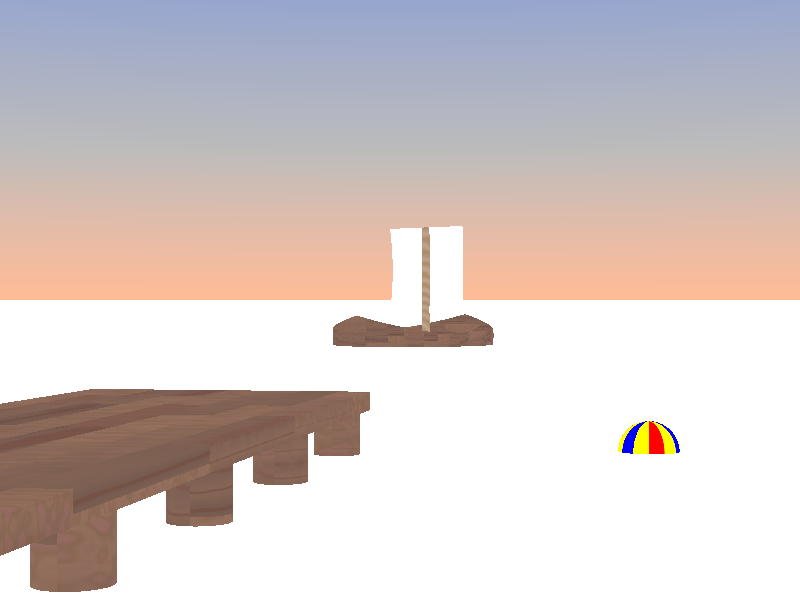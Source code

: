 #include "textures.inc"
#include "colors.inc"
#include "glass.inc"
#include "stars.inc"
#include "woods.inc"

//avconv -r 10 -i assignment1%02d.png -b:v 1000k test.mov
//avconv -r 15 -i assignment1%02d.png scale=320:240 -b:v 1000k burns_t.avi


global_settings { assumed_gamma 1.0 }

#if(clock<=0.7)
  #if(clock<=0.5)
    #declare bl = clock+0.3;
    #declare gr = clock+0.5;
  #else
    #declare bl = clock+0.3;
    #declare gr = 1;
  #end
#else
  #declare bl = 1;
  #declare gr = 1;
#end

#if(mod(clock,0.3)<0.15)
  #declare bob = 0+mod(clock,0.3)/3;
#else
  #declare bob = 0.1-mod(clock,0.3)/3;
#end

#if(mod(clock,0.5)<0.25)
  #declare boa =0+mod(clock,0.5)/5;
#else
  #declare boa = 0.1-mod(clock,0.5)/5;
#end

#declare light_wood = pigment { P_WoodGrain2A  color_map { M_Wood2A } }
#declare  dark_wood = pigment { P_WoodGrain12A color_map { M_Wood12A } }

#declare board_length = 1.5;
#declare board_width = 0.25;

light_source{<-5,100,-30> rgb<gr/6,gr/8,bl/7> shadowless}

camera {right x*1024/768
        angle 30
        location  <0.0 , 1.0 ,-3.0>
        look_at   <-0.5 , 1.0 , 0.0>}

sphere{ <0,0,0>,0.4 scale <30,30,30> rotate<0,0,0> translate<-0.5,(clock*100)-25,1000>
        texture{ pigment{rgb<1,0.9,0.5>} finish{ambient 1}
                 normal{ripples 0.7
                     scale 1.25
                     turbulence 1.5
                     translate< 1.5,0,2>}}
      }

// sky ---------------------------
sphere{<0,0,0>,1 hollow
 texture{
  pigment{gradient <0,1,0>
          color_map{
           [0.0 color rgb<1,gr,bl>]
           [0.1-(clock/10) color rgb<gr,gr,gr>]
           [0.3-(clock/10) color rgb<0.1,0.25,0.75>] }
         } // end pigment
  finish {ambient bl diffuse 0}
  } // end of texture
 scale 10000
 }


// fog -------------
fog { fog_type   2
      distance   1000
      color      color rgbf<1,gr,bl,1>
      fog_offset 0.1
      fog_alt    1.5
      turbulence 1.8
    }

// ground -----------------------------
plane{<0,1,0>, 0  translate<0,-1.5,0>
       texture{pigment{color LightWood*0.5}
               normal {bumps 0.25
                       scale 0.05}
               finish {ambient 0
                       diffuse 0.85}
               }// end of texture
       }// end of plane 1

// sea water --------------------------
plane{<0,1,0>, 0
      texture{ Glass
              normal{ripples 1+clock
                     scale 1.25
                     turbulence 1.5+clock
                     translate< 0,0,-clock>}
              finish{ambient 0 diffuse 0.55
                     brilliance 3.0 phong 0.8 phong_size 120
                     reflection 1 }
             }// end of texture
     interior{I_Glass}
     }// end of plane 2
//-------------------------------------

#declare PlankNormal =
  normal
  { gradient x 2 slope_map { [0 <0,1>][.05 <1,0>][.95 <1,0>][1 <0,-1>] }
    scale 2
  };


union{
    cylinder{
            <0,-1,0>, <0,0.3,0>, 0.15 translate<0,0,0>
            }
    cylinder{
            <0,-1,0>, <0,0.3,0>, 0.15 translate<-1.5,0,0>
            }
    cylinder{
            <0,-1,0>, <0,0.3,0>, 0.15 translate<0,0,1.5>
            }
    cylinder{
            <0,-1,0>, <0,0.3,0>, 0.15 translate<-1.5,0,1.5>
            }
    cylinder{
            <0,-1,0>, <0,0.3,0>, 0.15 translate<0,0,-1.5>
            }
    cylinder{
            <0,-1,0>, <0,0.3,0>, 0.15 translate<0,0,-3>
            }
    box{
            <-1.7,0.28,-6>, <0.2,0.4,1.6>
       }
            translate<-2,0,5>
            pigment { gradient y
                pigment_map { [ 0.0 light_wood ]
                              [ 1.0 dark_wood ] }
                warp { repeat board_length*z offset 0.28*y }
                warp { repeat board_width*x offset board_length*5/2*z } }
            normal {	quilted 0.25
                      control0 0.0
                      control1 0.66
                      bump_size 0.25
                      scale <board_width,1,board_length>
                      warp { repeat board_length *z  }
                      warp { repeat board_width*x offset board_length*1.5*z } }
            finish { phong 1 }



    }

sphere{<0,0,0>, 0.2
      texture {
                pigment {
                    radial
                    color_map {
                        [ 0.0   color Blue ]
                        [ 0.24  color Blue ]
                        [ 0.25  color Yellow ]
                        [ 0.49  color Yellow ]
                        [ 0.5   color Red ]
                        [ 0.74  color Red ]
                        [ 0.75  color Yellow ]
                        [ 0.99  color Yellow ]
                    }
                    frequency 3
                }
                finish {
                    phong 1.0
                    phong_size 40
                    specular    1.0
                    roughness   0.01
                    brilliance  2.0
                    ambient clock/10
                }
      }
      rotate<clock*50,-clock*100,clock*100>
      translate<-clock/2,bob,7>
}

#declare boat=difference{
intersection{
      sphere{
            <0,0,0.5>, 2
      }
      sphere{
            <0,0,0>, 2
      }
}
sphere{
      <0,1,0.25>, 2
}
translate<0,0,0>
pigment { gradient y
    pigment_map { [ 0.0 light_wood ]
                  [ 1.0 dark_wood ] }
    warp { repeat board_length*z offset 0.28*y }
    warp { repeat board_width*x offset board_length*5/2*z } }
normal {	quilted 0.25
          control0 0.0
          control1 0.66
          bump_size 0.25
          scale <board_width,1,board_length>
          warp { repeat board_length *z  }
          warp { repeat board_width*x offset board_length*1.5*z } }
finish { phong 1 }
}

#declare sale=union{
difference{
  box{<0,0.5,0>,<0.5,2.5,2>}
  sphere{<-4.52,1.5,1>,5}
  texture{ pigment{color White} normal{ripples 1+clock
         scale 1.25
         turbulence 1.5+clock}
  finish{phong 1}}
}
cylinder{<0.4,0,1>,<0.4,2.5,1>, 0.1
texture{DMFLightOak} finish{ phong 1 }}
translate<1,0,0>
}

union{object{boat} object{sale}  rotate<0,-60,0> translate<-5+clock*2,0.2+boa*2,30+clock*2> }
